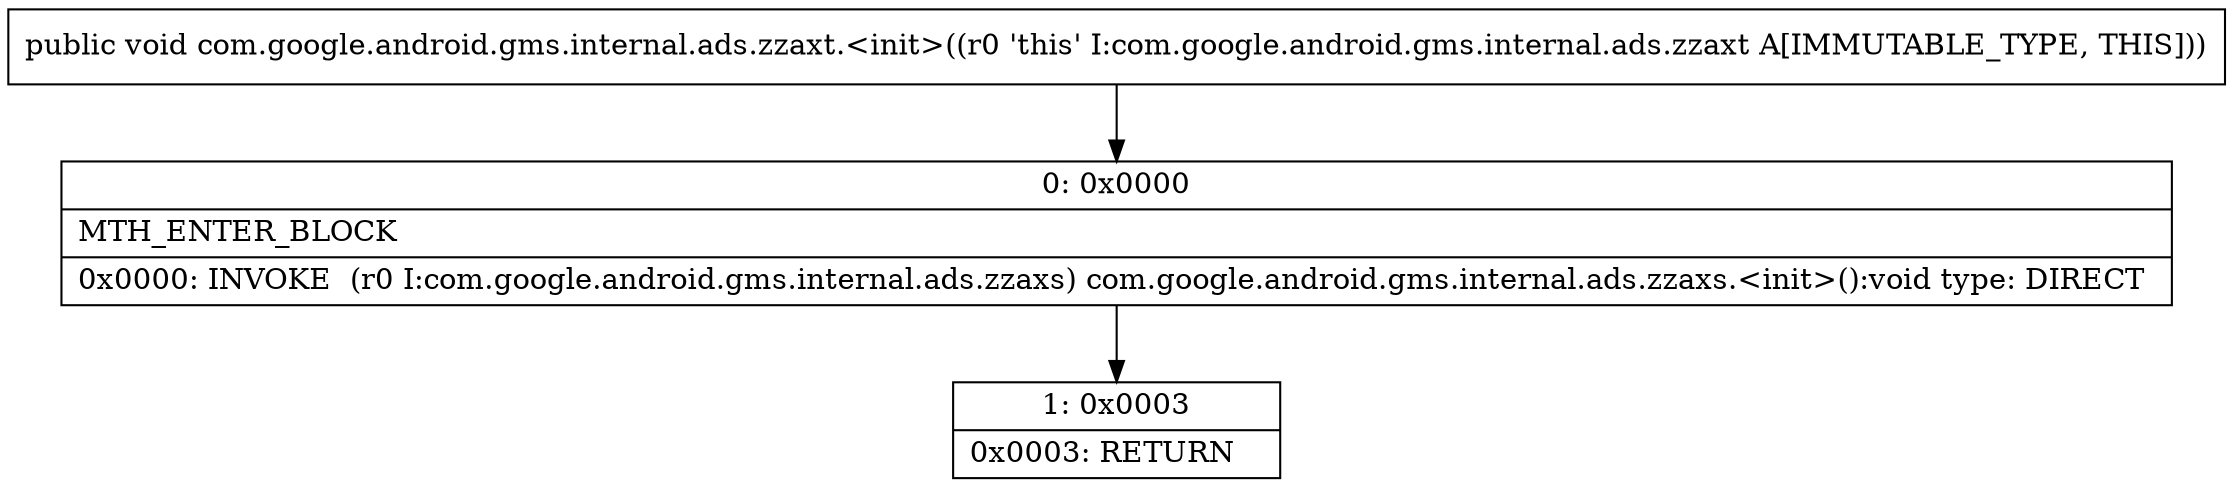 digraph "CFG forcom.google.android.gms.internal.ads.zzaxt.\<init\>()V" {
Node_0 [shape=record,label="{0\:\ 0x0000|MTH_ENTER_BLOCK\l|0x0000: INVOKE  (r0 I:com.google.android.gms.internal.ads.zzaxs) com.google.android.gms.internal.ads.zzaxs.\<init\>():void type: DIRECT \l}"];
Node_1 [shape=record,label="{1\:\ 0x0003|0x0003: RETURN   \l}"];
MethodNode[shape=record,label="{public void com.google.android.gms.internal.ads.zzaxt.\<init\>((r0 'this' I:com.google.android.gms.internal.ads.zzaxt A[IMMUTABLE_TYPE, THIS])) }"];
MethodNode -> Node_0;
Node_0 -> Node_1;
}

